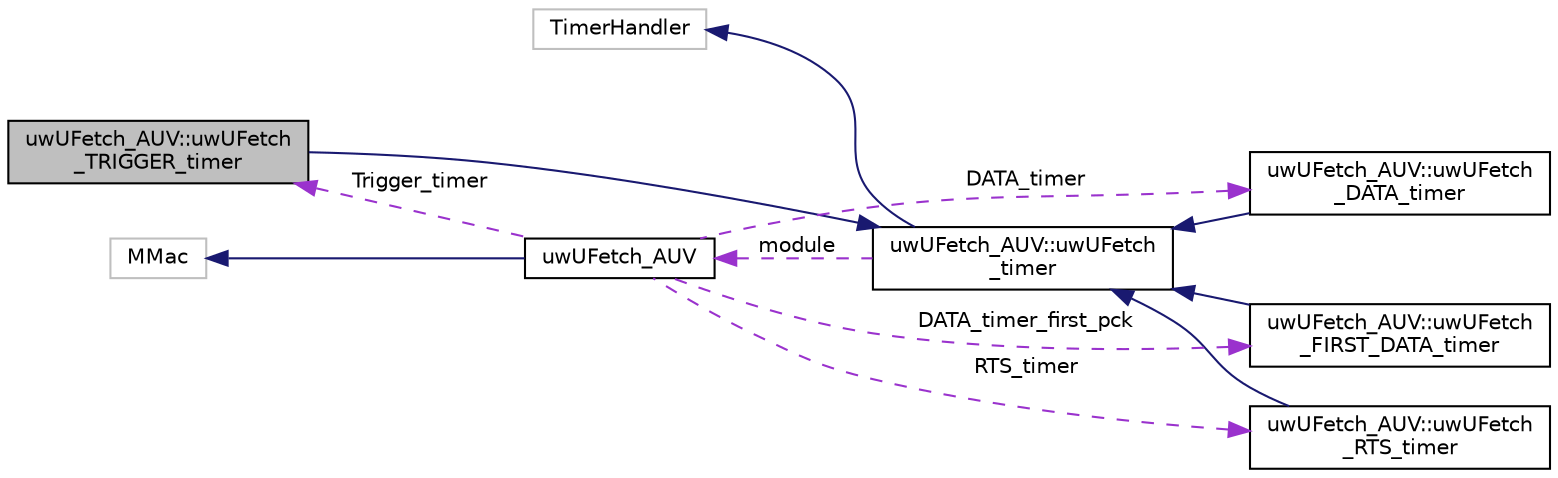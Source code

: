 digraph "uwUFetch_AUV::uwUFetch_TRIGGER_timer"
{
 // LATEX_PDF_SIZE
  edge [fontname="Helvetica",fontsize="10",labelfontname="Helvetica",labelfontsize="10"];
  node [fontname="Helvetica",fontsize="10",shape=record];
  rankdir="LR";
  Node1 [label="uwUFetch_AUV::uwUFetch\l_TRIGGER_timer",height=0.2,width=0.4,color="black", fillcolor="grey75", style="filled", fontcolor="black",tooltip="Class inherited the method and variable of uwUFetch_timer that handle the timer of TRIGGER packets."];
  Node2 -> Node1 [dir="back",color="midnightblue",fontsize="10",style="solid",fontname="Helvetica"];
  Node2 [label="uwUFetch_AUV::uwUFetch\l_timer",height=0.2,width=0.4,color="black", fillcolor="white", style="filled",URL="$classuwUFetch__AUV_1_1uwUFetch__timer.html",tooltip="Class that handle the timers of AUV node."];
  Node3 -> Node2 [dir="back",color="midnightblue",fontsize="10",style="solid",fontname="Helvetica"];
  Node3 [label="TimerHandler",height=0.2,width=0.4,color="grey75", fillcolor="white", style="filled",tooltip=" "];
  Node4 -> Node2 [dir="back",color="darkorchid3",fontsize="10",style="dashed",label=" module" ,fontname="Helvetica"];
  Node4 [label="uwUFetch_AUV",height=0.2,width=0.4,color="black", fillcolor="white", style="filled",URL="$classuwUFetch__AUV.html",tooltip="Class that represent the UFetch mac layer for AUV node."];
  Node5 -> Node4 [dir="back",color="midnightblue",fontsize="10",style="solid",fontname="Helvetica"];
  Node5 [label="MMac",height=0.2,width=0.4,color="grey75", fillcolor="white", style="filled",tooltip=" "];
  Node6 -> Node4 [dir="back",color="darkorchid3",fontsize="10",style="dashed",label=" DATA_timer_first_pck" ,fontname="Helvetica"];
  Node6 [label="uwUFetch_AUV::uwUFetch\l_FIRST_DATA_timer",height=0.2,width=0.4,color="black", fillcolor="white", style="filled",URL="$classuwUFetch__AUV_1_1uwUFetch__FIRST__DATA__timer.html",tooltip="Class inherited the method and variable of uwUFetch_timer that handle the timer of DATA packets."];
  Node2 -> Node6 [dir="back",color="midnightblue",fontsize="10",style="solid",fontname="Helvetica"];
  Node7 -> Node4 [dir="back",color="darkorchid3",fontsize="10",style="dashed",label=" RTS_timer" ,fontname="Helvetica"];
  Node7 [label="uwUFetch_AUV::uwUFetch\l_RTS_timer",height=0.2,width=0.4,color="black", fillcolor="white", style="filled",URL="$classuwUFetch__AUV_1_1uwUFetch__RTS__timer.html",tooltip="Class inherited the method and variable of uwUFetch_timer that handle the timer of RTS packets."];
  Node2 -> Node7 [dir="back",color="midnightblue",fontsize="10",style="solid",fontname="Helvetica"];
  Node8 -> Node4 [dir="back",color="darkorchid3",fontsize="10",style="dashed",label=" DATA_timer" ,fontname="Helvetica"];
  Node8 [label="uwUFetch_AUV::uwUFetch\l_DATA_timer",height=0.2,width=0.4,color="black", fillcolor="white", style="filled",URL="$classuwUFetch__AUV_1_1uwUFetch__DATA__timer.html",tooltip="Class inherited the method and variable of uwUFetch_timer that handle the timer of DATA packets."];
  Node2 -> Node8 [dir="back",color="midnightblue",fontsize="10",style="solid",fontname="Helvetica"];
  Node1 -> Node4 [dir="back",color="darkorchid3",fontsize="10",style="dashed",label=" Trigger_timer" ,fontname="Helvetica"];
}
